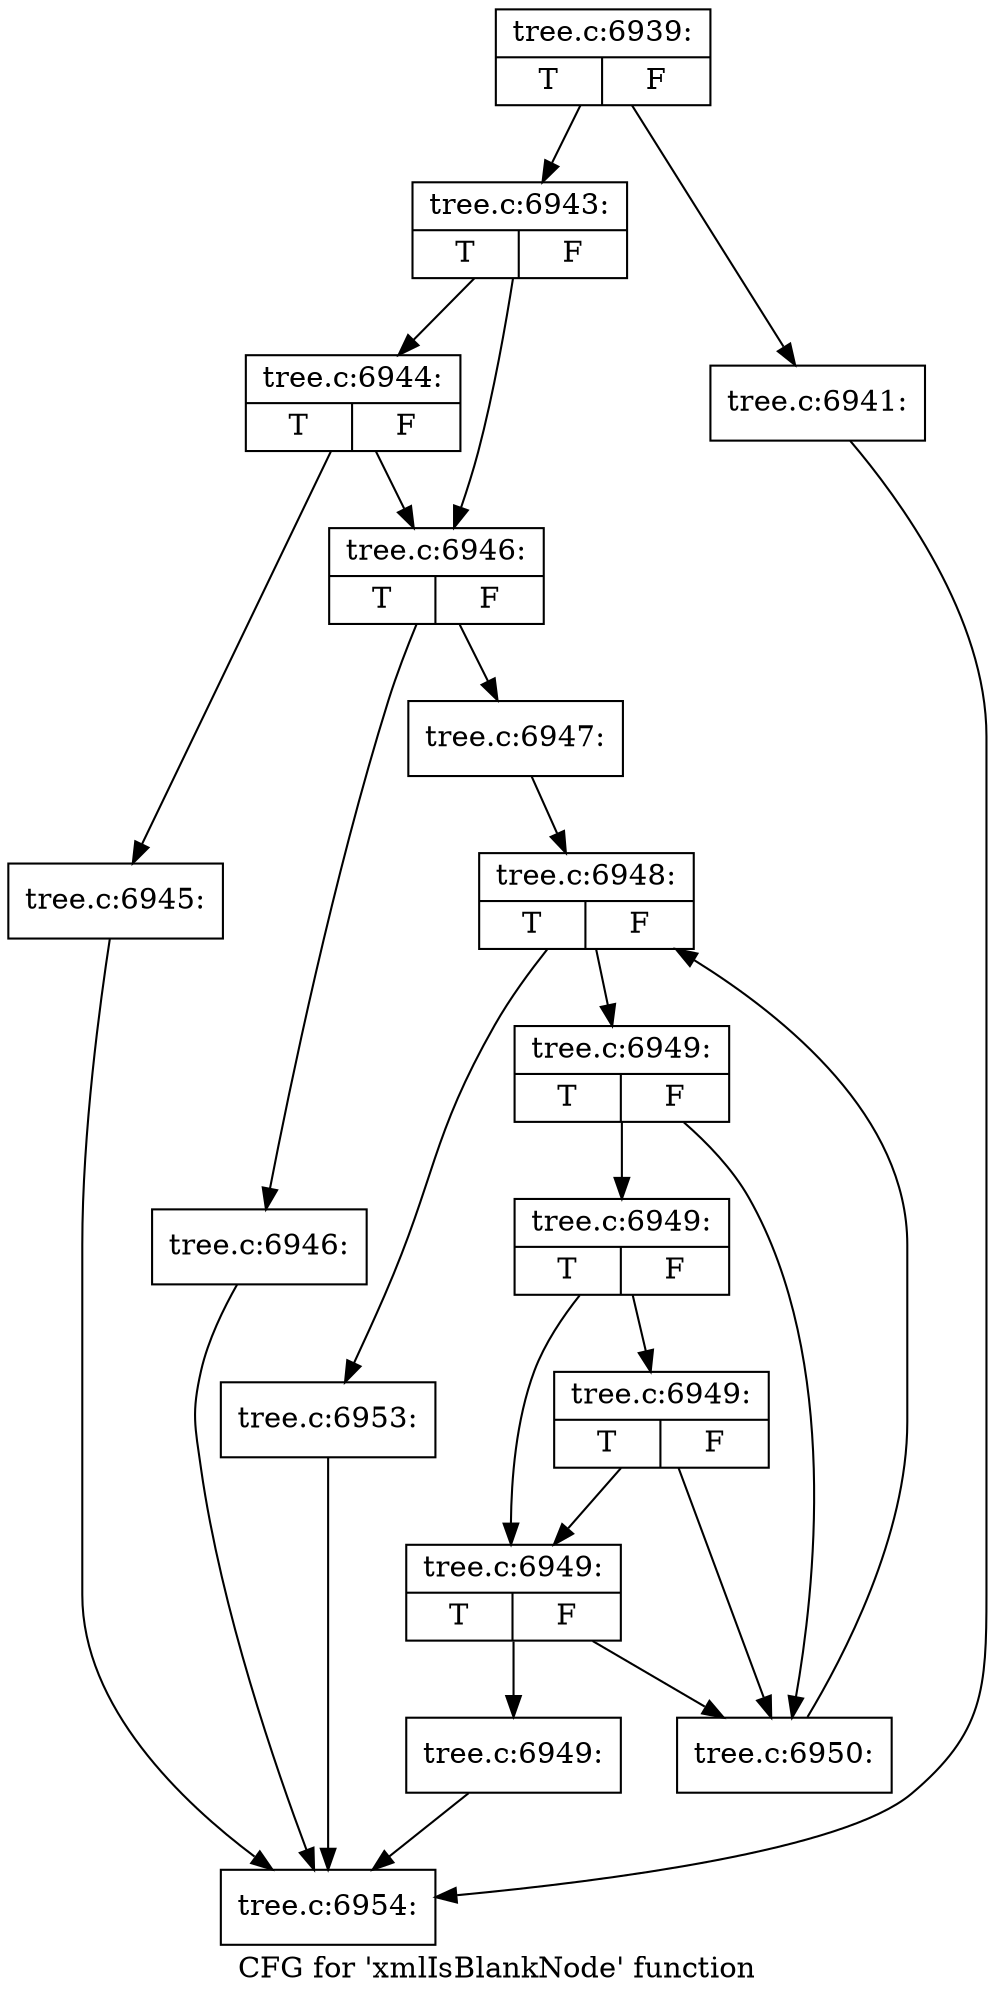 digraph "CFG for 'xmlIsBlankNode' function" {
	label="CFG for 'xmlIsBlankNode' function";

	Node0x439d650 [shape=record,label="{tree.c:6939:|{<s0>T|<s1>F}}"];
	Node0x439d650 -> Node0x4656a10;
	Node0x439d650 -> Node0x46570e0;
	Node0x4656a10 [shape=record,label="{tree.c:6941:}"];
	Node0x4656a10 -> Node0x4656d40;
	Node0x46570e0 [shape=record,label="{tree.c:6943:|{<s0>T|<s1>F}}"];
	Node0x46570e0 -> Node0x439d590;
	Node0x46570e0 -> Node0x439d540;
	Node0x439d590 [shape=record,label="{tree.c:6944:|{<s0>T|<s1>F}}"];
	Node0x439d590 -> Node0x439d4f0;
	Node0x439d590 -> Node0x439d540;
	Node0x439d4f0 [shape=record,label="{tree.c:6945:}"];
	Node0x439d4f0 -> Node0x4656d40;
	Node0x439d540 [shape=record,label="{tree.c:6946:|{<s0>T|<s1>F}}"];
	Node0x439d540 -> Node0x4658130;
	Node0x439d540 -> Node0x4658180;
	Node0x4658130 [shape=record,label="{tree.c:6946:}"];
	Node0x4658130 -> Node0x4656d40;
	Node0x4658180 [shape=record,label="{tree.c:6947:}"];
	Node0x4658180 -> Node0x4658970;
	Node0x4658970 [shape=record,label="{tree.c:6948:|{<s0>T|<s1>F}}"];
	Node0x4658970 -> Node0x4658e20;
	Node0x4658970 -> Node0x4658b90;
	Node0x4658e20 [shape=record,label="{tree.c:6949:|{<s0>T|<s1>F}}"];
	Node0x4658e20 -> Node0x4659060;
	Node0x4658e20 -> Node0x4659130;
	Node0x4659130 [shape=record,label="{tree.c:6949:|{<s0>T|<s1>F}}"];
	Node0x4659130 -> Node0x4659330;
	Node0x4659130 -> Node0x46590b0;
	Node0x4659330 [shape=record,label="{tree.c:6949:|{<s0>T|<s1>F}}"];
	Node0x4659330 -> Node0x4659060;
	Node0x4659330 -> Node0x46590b0;
	Node0x46590b0 [shape=record,label="{tree.c:6949:|{<s0>T|<s1>F}}"];
	Node0x46590b0 -> Node0x4659060;
	Node0x46590b0 -> Node0x4659010;
	Node0x4659010 [shape=record,label="{tree.c:6949:}"];
	Node0x4659010 -> Node0x4656d40;
	Node0x4659060 [shape=record,label="{tree.c:6950:}"];
	Node0x4659060 -> Node0x4658970;
	Node0x4658b90 [shape=record,label="{tree.c:6953:}"];
	Node0x4658b90 -> Node0x4656d40;
	Node0x4656d40 [shape=record,label="{tree.c:6954:}"];
}
